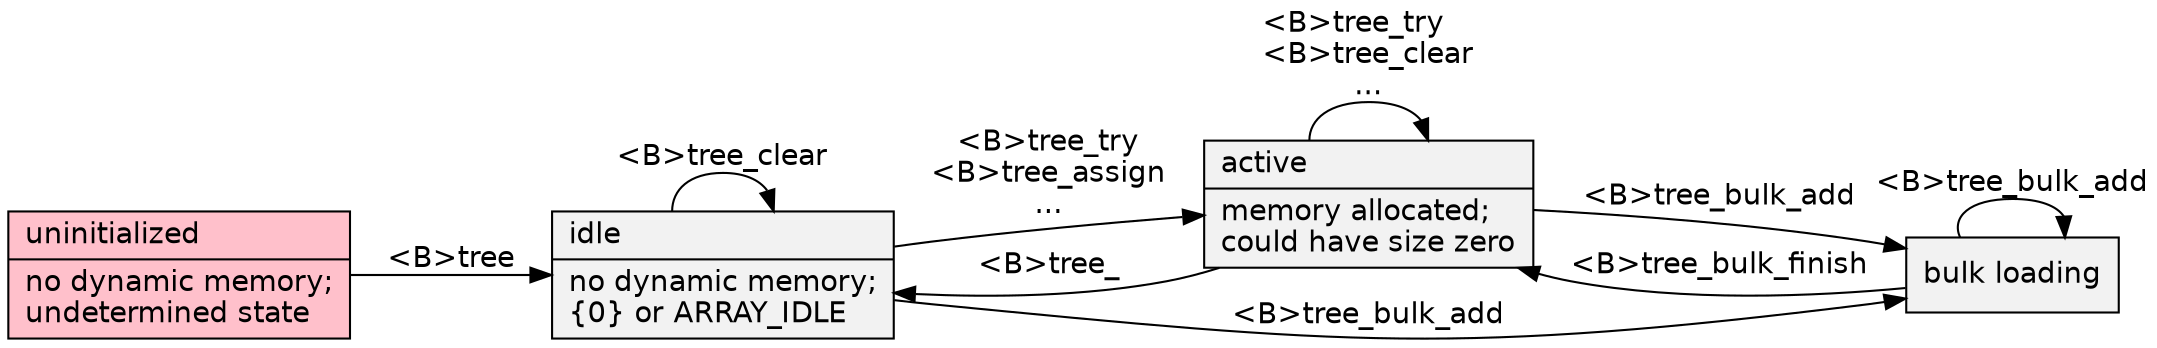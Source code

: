 digraph {
	graph [rankdir=LR, truecolor=true, bgcolor=transparent, fontname="Bitstream Vera Sans"];
	node [shape=record, style=filled, fillcolor="Grey95", fontname="Bitstream Vera Sans"];
	edge [fontname="Bitstream Vera Sans"];
	null [label = "uninitialized\l|no dynamic memory;\lundetermined state\l", fillcolor = pink];
	static [label = "idle\l|no dynamic memory;\l\{0\} or ARRAY_IDLE\l"];
	dynamic [label = "active\l|memory allocated;\lcould have size zero\l"];
	bulk [label = "bulk loading\l"]
	null -> static [label = "<B>tree"];
	static -> dynamic [label = "<B>tree_try\n<B>tree_assign\n..."];
	static -> bulk [label = "<B>tree_bulk_add"];
	dynamic -> bulk [label = "<B>tree_bulk_add"];
	bulk -> bulk [label = "<B>tree_bulk_add"];
	bulk -> dynamic [label = "<B>tree_bulk_finish"];
	dynamic -> static [label = "<B>tree_"];
	static -> static [label = "<B>tree_clear"]
	dynamic -> dynamic [label = "<B>tree_try\l<B>tree_clear\l...\n"]
}
